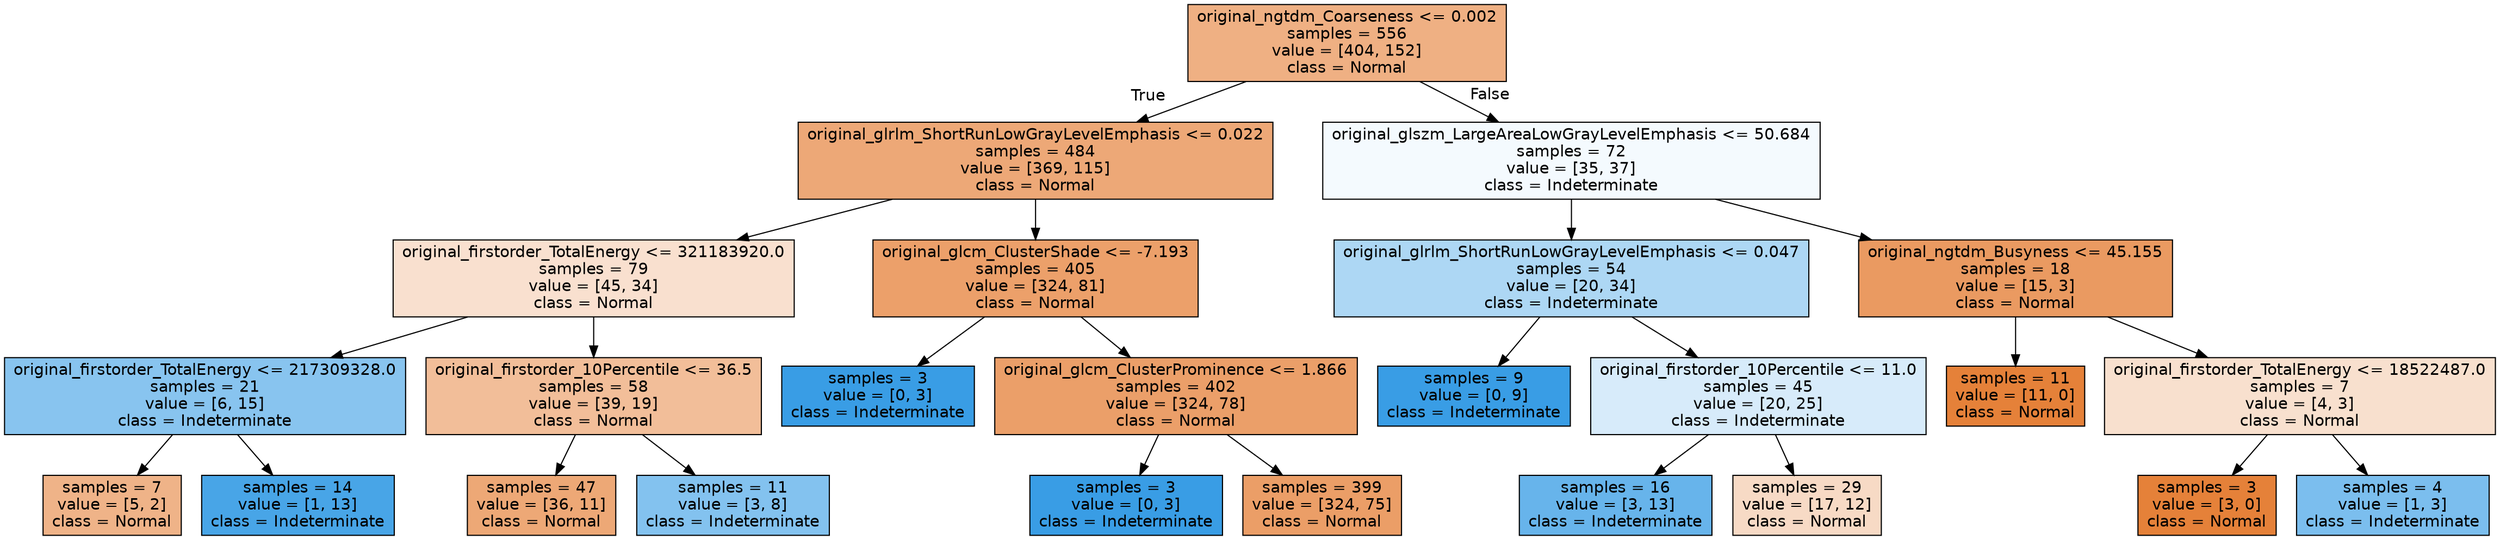 digraph Tree {
node [shape=box, style="filled", color="black", fontname="helvetica"] ;
edge [fontname="helvetica"] ;
0 [label="original_ngtdm_Coarseness <= 0.002\nsamples = 556\nvalue = [404, 152]\nclass = Normal", fillcolor="#efb083"] ;
1 [label="original_glrlm_ShortRunLowGrayLevelEmphasis <= 0.022\nsamples = 484\nvalue = [369, 115]\nclass = Normal", fillcolor="#eda877"] ;
0 -> 1 [labeldistance=2.5, labelangle=45, headlabel="True"] ;
2 [label="original_firstorder_TotalEnergy <= 321183920.0\nsamples = 79\nvalue = [45, 34]\nclass = Normal", fillcolor="#f9e0cf"] ;
1 -> 2 ;
3 [label="original_firstorder_TotalEnergy <= 217309328.0\nsamples = 21\nvalue = [6, 15]\nclass = Indeterminate", fillcolor="#88c4ef"] ;
2 -> 3 ;
4 [label="samples = 7\nvalue = [5, 2]\nclass = Normal", fillcolor="#efb388"] ;
3 -> 4 ;
5 [label="samples = 14\nvalue = [1, 13]\nclass = Indeterminate", fillcolor="#48a5e7"] ;
3 -> 5 ;
6 [label="original_firstorder_10Percentile <= 36.5\nsamples = 58\nvalue = [39, 19]\nclass = Normal", fillcolor="#f2be99"] ;
2 -> 6 ;
7 [label="samples = 47\nvalue = [36, 11]\nclass = Normal", fillcolor="#eda876"] ;
6 -> 7 ;
8 [label="samples = 11\nvalue = [3, 8]\nclass = Indeterminate", fillcolor="#83c2ef"] ;
6 -> 8 ;
9 [label="original_glcm_ClusterShade <= -7.193\nsamples = 405\nvalue = [324, 81]\nclass = Normal", fillcolor="#eca06a"] ;
1 -> 9 ;
10 [label="samples = 3\nvalue = [0, 3]\nclass = Indeterminate", fillcolor="#399de5"] ;
9 -> 10 ;
11 [label="original_glcm_ClusterProminence <= 1.866\nsamples = 402\nvalue = [324, 78]\nclass = Normal", fillcolor="#eb9f69"] ;
9 -> 11 ;
12 [label="samples = 3\nvalue = [0, 3]\nclass = Indeterminate", fillcolor="#399de5"] ;
11 -> 12 ;
13 [label="samples = 399\nvalue = [324, 75]\nclass = Normal", fillcolor="#eb9e67"] ;
11 -> 13 ;
14 [label="original_glszm_LargeAreaLowGrayLevelEmphasis <= 50.684\nsamples = 72\nvalue = [35, 37]\nclass = Indeterminate", fillcolor="#f4fafe"] ;
0 -> 14 [labeldistance=2.5, labelangle=-45, headlabel="False"] ;
15 [label="original_glrlm_ShortRunLowGrayLevelEmphasis <= 0.047\nsamples = 54\nvalue = [20, 34]\nclass = Indeterminate", fillcolor="#add7f4"] ;
14 -> 15 ;
16 [label="samples = 9\nvalue = [0, 9]\nclass = Indeterminate", fillcolor="#399de5"] ;
15 -> 16 ;
17 [label="original_firstorder_10Percentile <= 11.0\nsamples = 45\nvalue = [20, 25]\nclass = Indeterminate", fillcolor="#d7ebfa"] ;
15 -> 17 ;
18 [label="samples = 16\nvalue = [3, 13]\nclass = Indeterminate", fillcolor="#67b4eb"] ;
17 -> 18 ;
19 [label="samples = 29\nvalue = [17, 12]\nclass = Normal", fillcolor="#f7dac5"] ;
17 -> 19 ;
20 [label="original_ngtdm_Busyness <= 45.155\nsamples = 18\nvalue = [15, 3]\nclass = Normal", fillcolor="#ea9a61"] ;
14 -> 20 ;
21 [label="samples = 11\nvalue = [11, 0]\nclass = Normal", fillcolor="#e58139"] ;
20 -> 21 ;
22 [label="original_firstorder_TotalEnergy <= 18522487.0\nsamples = 7\nvalue = [4, 3]\nclass = Normal", fillcolor="#f8e0ce"] ;
20 -> 22 ;
23 [label="samples = 3\nvalue = [3, 0]\nclass = Normal", fillcolor="#e58139"] ;
22 -> 23 ;
24 [label="samples = 4\nvalue = [1, 3]\nclass = Indeterminate", fillcolor="#7bbeee"] ;
22 -> 24 ;
}